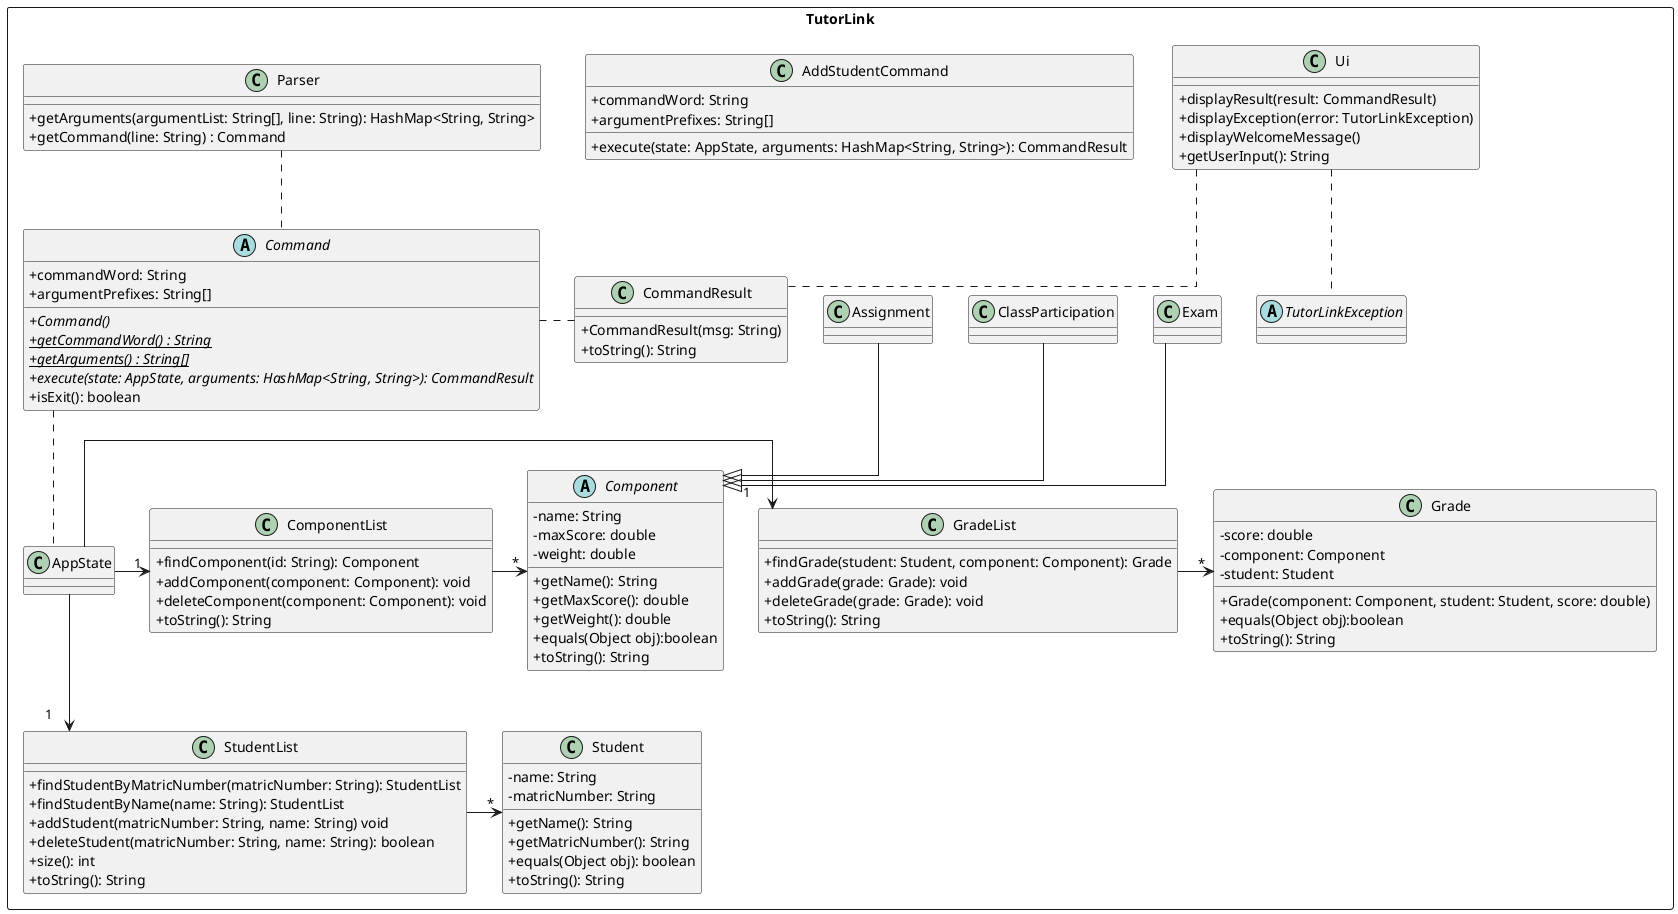 @startuml App Diagram

'https://plantuml.com/class-diagram
' !include Style.puml
skinparam classAttributeIconSize 0
skinparam classMethodIconSize 0
skinparam linetype ortho

package TutorLink <<Rectangle>>{

class CommandResult {
    + CommandResult(msg: String)
    + toString(): String
}

class Ui {
    + displayResult(result: CommandResult)
    + displayException(error: TutorLinkException)
    + displayWelcomeMessage()
    + getUserInput(): String
}

Ui .. CommandResult

Ui .. TutorLinkException

abstract class TutorLinkException

abstract class Command {
    + commandWord: String
    + argumentPrefixes: String[]
    + Command() {abstract}
    + {abstract}{static} getCommandWord() : String
    + {abstract}{static} getArguments() : String[]
    + execute(state: AppState, arguments: HashMap<String, String>): CommandResult {abstract}
    + isExit(): boolean
}

class AddStudentCommand{
    +commandWord: String
    +argumentPrefixes: String[]
    +execute(state: AppState, arguments: HashMap<String, String>): CommandResult
}

Command ..right.. CommandResult


abstract class Component {
    - name: String
    - maxScore: double
    - weight: double
    + getName(): String
    + getMaxScore(): double
    + getWeight(): double
    + equals(Object obj):boolean
    + toString(): String
}
class Exam
class ClassParticipation
class Assignment

Exam --|> Component
ClassParticipation --|> Component
Assignment --|> Component


class Student{
    - name: String
    - matricNumber: String
    + getName(): String
    + getMatricNumber(): String
    + equals(Object obj): boolean
    + toString(): String
}

class Grade{
    - score: double
    - component: Component
    - student: Student
    + Grade(component: Component, student: Student, score: double)
    + equals(Object obj):boolean
    + toString(): String
}


class AppState
class GradeList{
    + findGrade(student: Student, component: Component): Grade
    + addGrade(grade: Grade): void
    + deleteGrade(grade: Grade): void
    + toString(): String
}
class StudentList {
    + findStudentByMatricNumber(matricNumber: String): StudentList
    + findStudentByName(name: String): StudentList
    + addStudent(matricNumber: String, name: String) void
    + deleteStudent(matricNumber: String, name: String): boolean
    + size(): int
    + toString(): String
}
class ComponentList {
    + findComponent(id: String): Component
    + addComponent(component: Component): void
    + deleteComponent(component: Component): void
    + toString(): String
}

AppState -> "1" GradeList
AppState --> "1" StudentList
AppState -> "1" ComponentList

GradeList -> "*" Grade
ComponentList -> "*" Component
StudentList -> "*" Student

Command .. AppState

class Parser {
    + getArguments(argumentList: String[], line: String): HashMap<String, String>
    + getCommand(line: String) : Command
}

Parser .. Command

}

@enduml